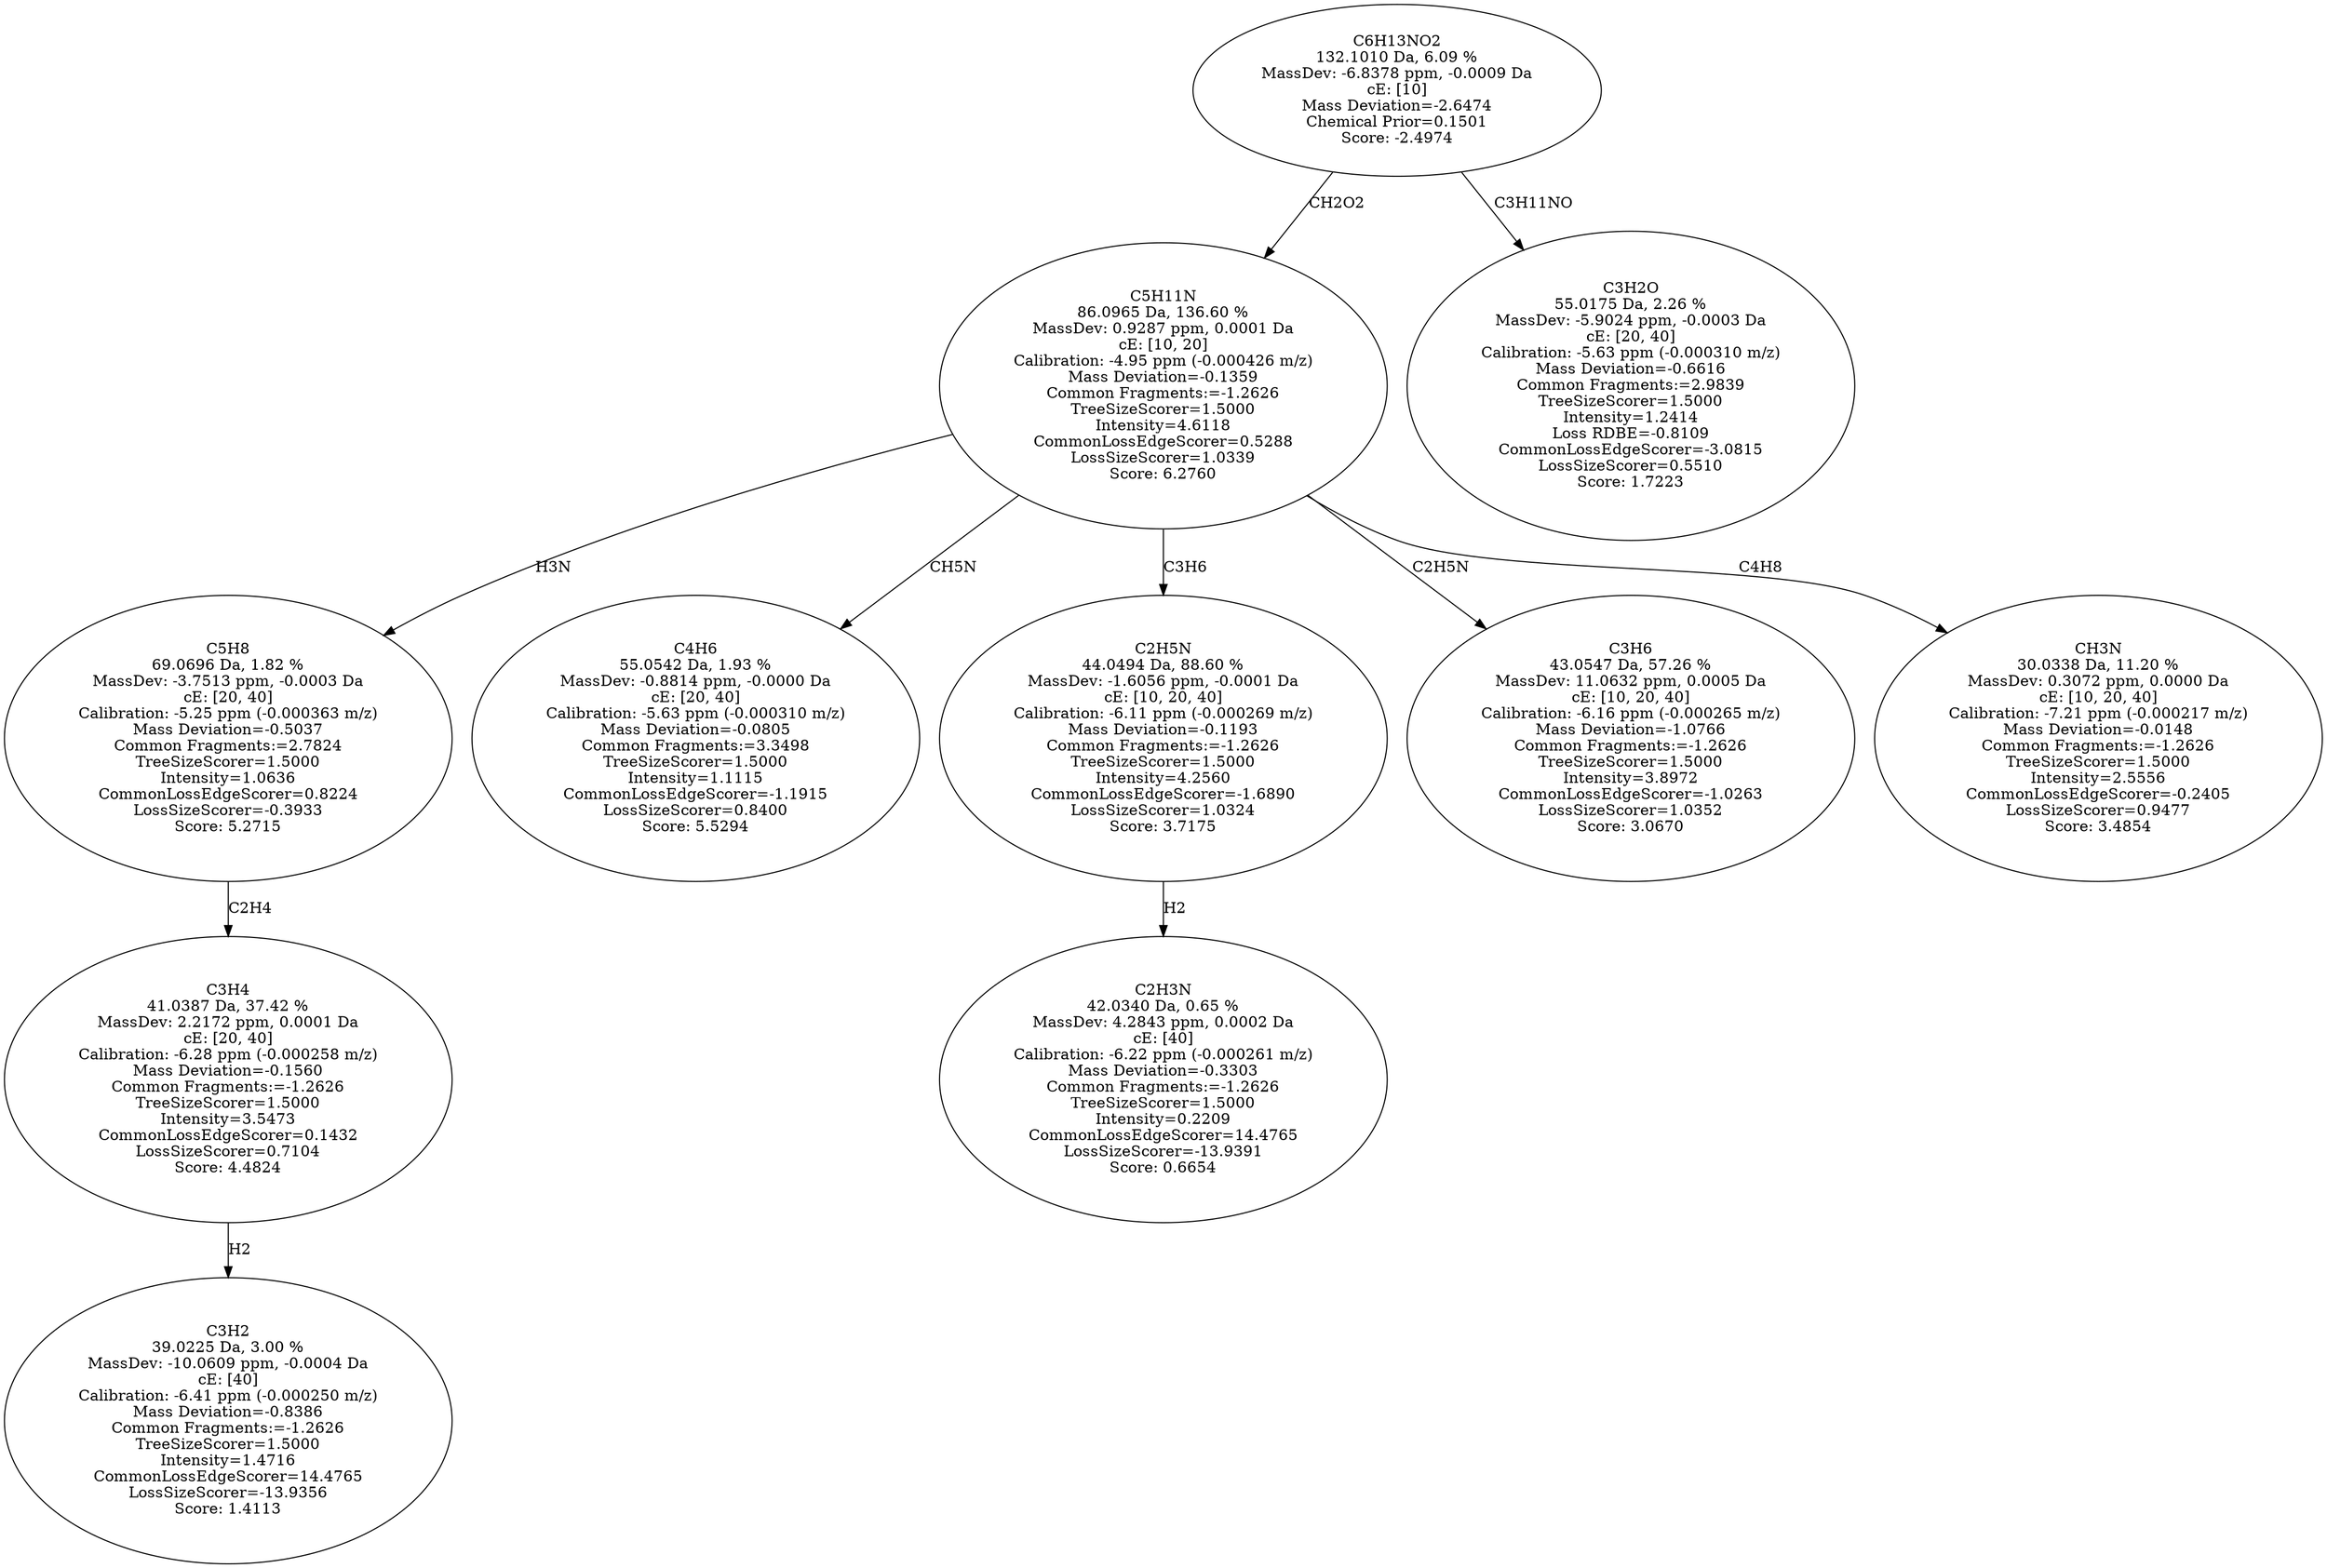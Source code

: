 strict digraph {
v1 [label="C3H2\n39.0225 Da, 3.00 %\nMassDev: -10.0609 ppm, -0.0004 Da\ncE: [40]\nCalibration: -6.41 ppm (-0.000250 m/z)\nMass Deviation=-0.8386\nCommon Fragments:=-1.2626\nTreeSizeScorer=1.5000\nIntensity=1.4716\nCommonLossEdgeScorer=14.4765\nLossSizeScorer=-13.9356\nScore: 1.4113"];
v2 [label="C3H4\n41.0387 Da, 37.42 %\nMassDev: 2.2172 ppm, 0.0001 Da\ncE: [20, 40]\nCalibration: -6.28 ppm (-0.000258 m/z)\nMass Deviation=-0.1560\nCommon Fragments:=-1.2626\nTreeSizeScorer=1.5000\nIntensity=3.5473\nCommonLossEdgeScorer=0.1432\nLossSizeScorer=0.7104\nScore: 4.4824"];
v3 [label="C5H8\n69.0696 Da, 1.82 %\nMassDev: -3.7513 ppm, -0.0003 Da\ncE: [20, 40]\nCalibration: -5.25 ppm (-0.000363 m/z)\nMass Deviation=-0.5037\nCommon Fragments:=2.7824\nTreeSizeScorer=1.5000\nIntensity=1.0636\nCommonLossEdgeScorer=0.8224\nLossSizeScorer=-0.3933\nScore: 5.2715"];
v4 [label="C4H6\n55.0542 Da, 1.93 %\nMassDev: -0.8814 ppm, -0.0000 Da\ncE: [20, 40]\nCalibration: -5.63 ppm (-0.000310 m/z)\nMass Deviation=-0.0805\nCommon Fragments:=3.3498\nTreeSizeScorer=1.5000\nIntensity=1.1115\nCommonLossEdgeScorer=-1.1915\nLossSizeScorer=0.8400\nScore: 5.5294"];
v5 [label="C2H3N\n42.0340 Da, 0.65 %\nMassDev: 4.2843 ppm, 0.0002 Da\ncE: [40]\nCalibration: -6.22 ppm (-0.000261 m/z)\nMass Deviation=-0.3303\nCommon Fragments:=-1.2626\nTreeSizeScorer=1.5000\nIntensity=0.2209\nCommonLossEdgeScorer=14.4765\nLossSizeScorer=-13.9391\nScore: 0.6654"];
v6 [label="C2H5N\n44.0494 Da, 88.60 %\nMassDev: -1.6056 ppm, -0.0001 Da\ncE: [10, 20, 40]\nCalibration: -6.11 ppm (-0.000269 m/z)\nMass Deviation=-0.1193\nCommon Fragments:=-1.2626\nTreeSizeScorer=1.5000\nIntensity=4.2560\nCommonLossEdgeScorer=-1.6890\nLossSizeScorer=1.0324\nScore: 3.7175"];
v7 [label="C3H6\n43.0547 Da, 57.26 %\nMassDev: 11.0632 ppm, 0.0005 Da\ncE: [10, 20, 40]\nCalibration: -6.16 ppm (-0.000265 m/z)\nMass Deviation=-1.0766\nCommon Fragments:=-1.2626\nTreeSizeScorer=1.5000\nIntensity=3.8972\nCommonLossEdgeScorer=-1.0263\nLossSizeScorer=1.0352\nScore: 3.0670"];
v8 [label="CH3N\n30.0338 Da, 11.20 %\nMassDev: 0.3072 ppm, 0.0000 Da\ncE: [10, 20, 40]\nCalibration: -7.21 ppm (-0.000217 m/z)\nMass Deviation=-0.0148\nCommon Fragments:=-1.2626\nTreeSizeScorer=1.5000\nIntensity=2.5556\nCommonLossEdgeScorer=-0.2405\nLossSizeScorer=0.9477\nScore: 3.4854"];
v9 [label="C5H11N\n86.0965 Da, 136.60 %\nMassDev: 0.9287 ppm, 0.0001 Da\ncE: [10, 20]\nCalibration: -4.95 ppm (-0.000426 m/z)\nMass Deviation=-0.1359\nCommon Fragments:=-1.2626\nTreeSizeScorer=1.5000\nIntensity=4.6118\nCommonLossEdgeScorer=0.5288\nLossSizeScorer=1.0339\nScore: 6.2760"];
v10 [label="C3H2O\n55.0175 Da, 2.26 %\nMassDev: -5.9024 ppm, -0.0003 Da\ncE: [20, 40]\nCalibration: -5.63 ppm (-0.000310 m/z)\nMass Deviation=-0.6616\nCommon Fragments:=2.9839\nTreeSizeScorer=1.5000\nIntensity=1.2414\nLoss RDBE=-0.8109\nCommonLossEdgeScorer=-3.0815\nLossSizeScorer=0.5510\nScore: 1.7223"];
v11 [label="C6H13NO2\n132.1010 Da, 6.09 %\nMassDev: -6.8378 ppm, -0.0009 Da\ncE: [10]\nMass Deviation=-2.6474\nChemical Prior=0.1501\nScore: -2.4974"];
v2 -> v1 [label="H2"];
v3 -> v2 [label="C2H4"];
v9 -> v3 [label="H3N"];
v9 -> v4 [label="CH5N"];
v6 -> v5 [label="H2"];
v9 -> v6 [label="C3H6"];
v9 -> v7 [label="C2H5N"];
v9 -> v8 [label="C4H8"];
v11 -> v9 [label="CH2O2"];
v11 -> v10 [label="C3H11NO"];
}